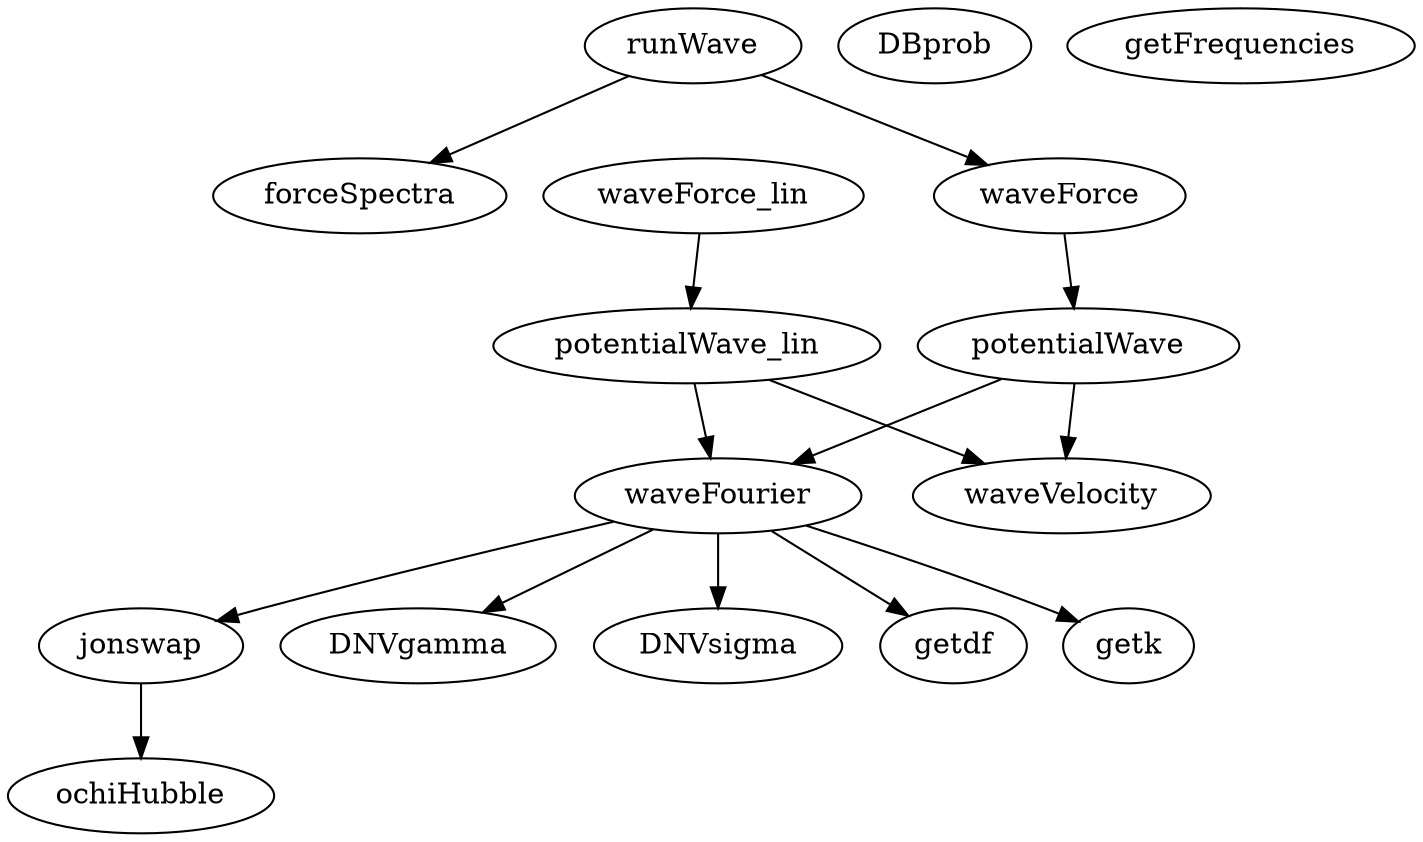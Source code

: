 /* Created by mdot for Matlab */
digraph m2html {
  jonswap -> ochiHubble;
  potentialWave -> waveFourier;
  potentialWave -> waveVelocity;
  potentialWave_lin -> waveFourier;
  potentialWave_lin -> waveVelocity;
  runWave -> forceSpectra;
  runWave -> waveForce;
  waveForce -> potentialWave;
  waveForce_lin -> potentialWave_lin;
  waveFourier -> DNVgamma;
  waveFourier -> DNVsigma;
  waveFourier -> getdf;
  waveFourier -> getk;
  waveFourier -> jonswap;

  DBprob [URL="DBprob.html"];
  DNVgamma [URL="DNVgamma.html"];
  DNVsigma [URL="DNVsigma.html"];
  forceSpectra [URL="forceSpectra.html"];
  getFrequencies [URL="getFrequencies.html"];
  getdf [URL="getdf.html"];
  getk [URL="getk.html"];
  jonswap [URL="jonswap.html"];
  ochiHubble [URL="ochiHubble.html"];
  potentialWave [URL="potentialWave.html"];
  potentialWave_lin [URL="potentialWave_lin.html"];
  runWave [URL="runWave.html"];
  waveForce [URL="waveForce.html"];
  waveForce_lin [URL="waveForce_lin.html"];
  waveFourier [URL="waveFourier.html"];
  waveVelocity [URL="waveVelocity.html"];
}